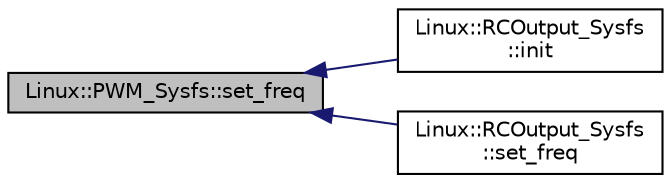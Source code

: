 digraph "Linux::PWM_Sysfs::set_freq"
{
 // INTERACTIVE_SVG=YES
  edge [fontname="Helvetica",fontsize="10",labelfontname="Helvetica",labelfontsize="10"];
  node [fontname="Helvetica",fontsize="10",shape=record];
  rankdir="LR";
  Node1 [label="Linux::PWM_Sysfs::set_freq",height=0.2,width=0.4,color="black", fillcolor="grey75", style="filled", fontcolor="black"];
  Node1 -> Node2 [dir="back",color="midnightblue",fontsize="10",style="solid",fontname="Helvetica"];
  Node2 [label="Linux::RCOutput_Sysfs\l::init",height=0.2,width=0.4,color="black", fillcolor="white", style="filled",URL="$classLinux_1_1RCOutput__Sysfs.html#adb987cf83c1f49478a51b70c30f03f77"];
  Node1 -> Node3 [dir="back",color="midnightblue",fontsize="10",style="solid",fontname="Helvetica"];
  Node3 [label="Linux::RCOutput_Sysfs\l::set_freq",height=0.2,width=0.4,color="black", fillcolor="white", style="filled",URL="$classLinux_1_1RCOutput__Sysfs.html#a0a4cf0992b407310a803096d3dadba57"];
}
